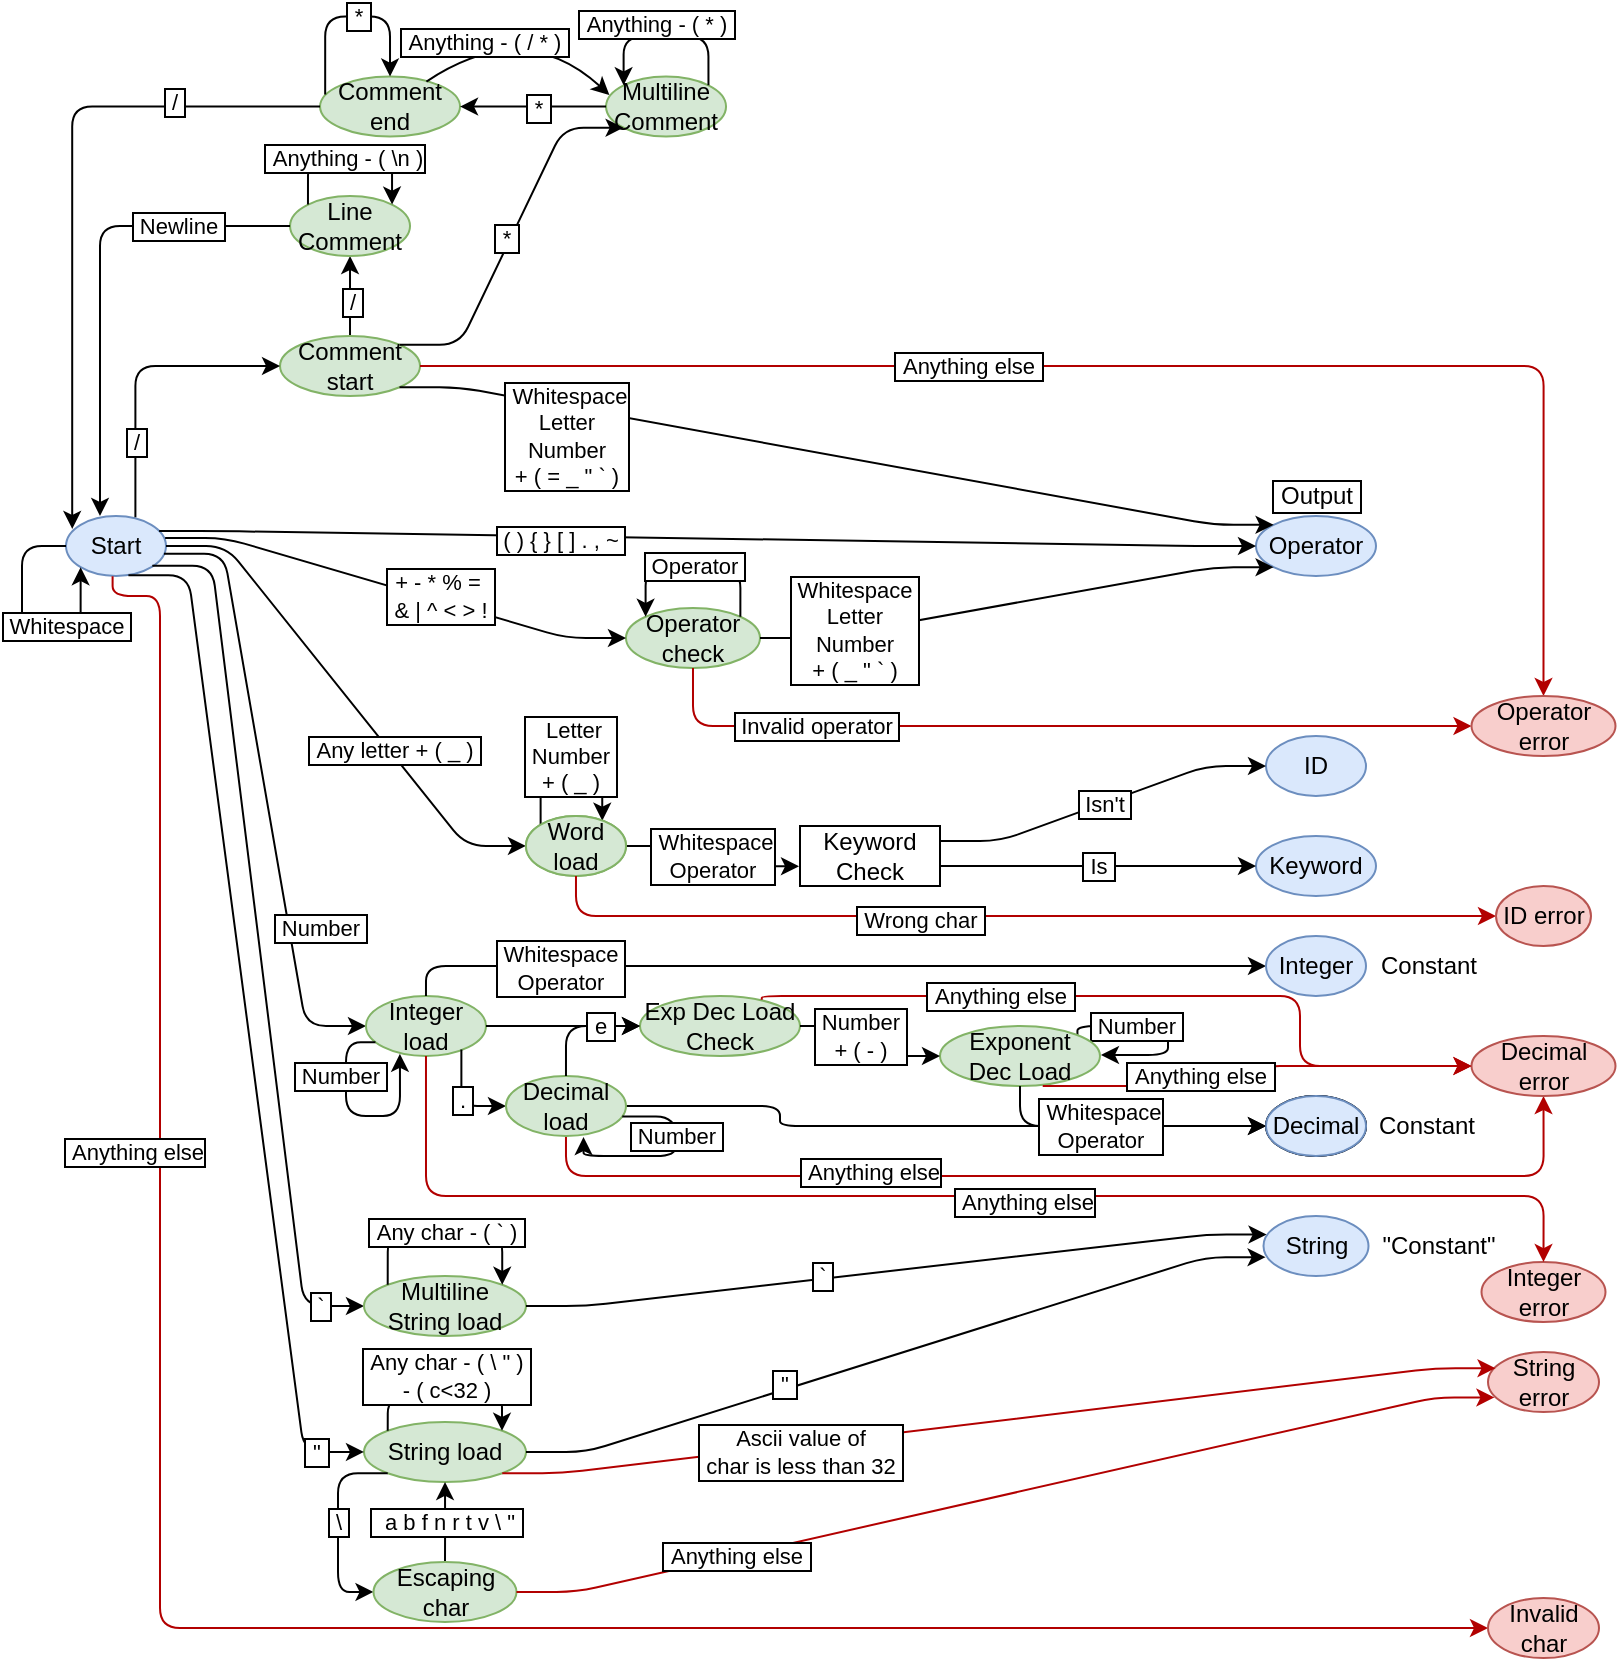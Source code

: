 <mxfile version="13.8.1" type="device"><diagram id="VbT3eITZP3FkpoQg2vMa" name="Page-1"><mxGraphModel dx="1422" dy="804" grid="1" gridSize="10" guides="1" tooltips="1" connect="1" arrows="1" fold="1" page="1" pageScale="1" pageWidth="827" pageHeight="1169" math="0" shadow="0"><root><mxCell id="0"/><mxCell id="1" parent="0"/><mxCell id="rQzeQMn--aMGsa6d89jZ-1" value="Start" style="ellipse;whiteSpace=wrap;html=1;fillColor=#dae8fc;strokeColor=#6c8ebf;" parent="1" vertex="1"><mxGeometry x="43" y="300" width="50" height="30" as="geometry"/></mxCell><mxCell id="rQzeQMn--aMGsa6d89jZ-2" value="Float" style="ellipse;whiteSpace=wrap;html=1;" parent="1" vertex="1"><mxGeometry x="643" y="590" width="50" height="30" as="geometry"/></mxCell><mxCell id="rQzeQMn--aMGsa6d89jZ-3" value="ID" style="ellipse;whiteSpace=wrap;html=1;fillColor=#dae8fc;strokeColor=#6c8ebf;" parent="1" vertex="1"><mxGeometry x="643" y="410" width="50" height="30" as="geometry"/></mxCell><mxCell id="rQzeQMn--aMGsa6d89jZ-4" value="Keyword" style="ellipse;whiteSpace=wrap;html=1;fillColor=#dae8fc;strokeColor=#6c8ebf;" parent="1" vertex="1"><mxGeometry x="638" y="460" width="60" height="30" as="geometry"/></mxCell><mxCell id="kHipwK65tKTKf_cFSngq-4" value="Integer error" style="ellipse;whiteSpace=wrap;html=1;fillColor=#f8cecc;strokeColor=#b85450;" parent="1" vertex="1"><mxGeometry x="750.75" y="673.03" width="62" height="30" as="geometry"/></mxCell><mxCell id="kHipwK65tKTKf_cFSngq-6" value="&quot;Constant&quot;" style="text;html=1;align=center;verticalAlign=middle;resizable=0;points=[];autosize=1;" parent="1" vertex="1"><mxGeometry x="694.25" y="655" width="70" height="20" as="geometry"/></mxCell><mxCell id="kHipwK65tKTKf_cFSngq-7" value="Constant" style="text;html=1;align=center;verticalAlign=middle;resizable=0;points=[];autosize=1;" parent="1" vertex="1"><mxGeometry x="694.25" y="515" width="60" height="20" as="geometry"/></mxCell><mxCell id="kHipwK65tKTKf_cFSngq-8" value="Constant" style="text;html=1;align=center;verticalAlign=middle;resizable=0;points=[];autosize=1;" parent="1" vertex="1"><mxGeometry x="693" y="595" width="60" height="20" as="geometry"/></mxCell><mxCell id="kHipwK65tKTKf_cFSngq-9" value="Operator" style="ellipse;whiteSpace=wrap;html=1;fillColor=#dae8fc;strokeColor=#6c8ebf;" parent="1" vertex="1"><mxGeometry x="638" y="300" width="60" height="30" as="geometry"/></mxCell><mxCell id="kHipwK65tKTKf_cFSngq-11" value="String load" style="ellipse;whiteSpace=wrap;html=1;fillColor=#d5e8d4;strokeColor=#82b366;" parent="1" vertex="1"><mxGeometry x="192" y="752.99" width="81" height="30" as="geometry"/></mxCell><mxCell id="kHipwK65tKTKf_cFSngq-12" value="&amp;nbsp;&quot;&amp;nbsp; " style="endArrow=classic;html=1;entryX=0;entryY=0.5;entryDx=0;entryDy=0;labelBorderColor=#000000;labelBackgroundColor=#ffffff;edgeStyle=entityRelationEdgeStyle;exitX=0.624;exitY=0.986;exitDx=0;exitDy=0;exitPerimeter=0;" parent="1" source="rQzeQMn--aMGsa6d89jZ-1" target="kHipwK65tKTKf_cFSngq-11" edge="1"><mxGeometry x="0.905" width="50" height="50" relative="1" as="geometry"><mxPoint x="113" y="320" as="sourcePoint"/><mxPoint x="483" y="530" as="targetPoint"/><mxPoint as="offset"/></mxGeometry></mxCell><mxCell id="kHipwK65tKTKf_cFSngq-14" value="&lt;div&gt;&amp;nbsp;Any char - ( \ &quot; )&amp;nbsp; &lt;br&gt;&lt;/div&gt;&lt;div&gt;- ( c&amp;lt;32 )&lt;br&gt;&lt;/div&gt;" style="endArrow=classic;html=1;labelBackgroundColor=#ffffff;labelBorderColor=#000000;edgeStyle=orthogonalEdgeStyle;exitX=0;exitY=0;exitDx=0;exitDy=0;entryX=1;entryY=0;entryDx=0;entryDy=0;" parent="1" source="kHipwK65tKTKf_cFSngq-11" target="kHipwK65tKTKf_cFSngq-11" edge="1"><mxGeometry x="0.0" y="10" width="50" height="50" relative="1" as="geometry"><mxPoint x="173" y="792.99" as="sourcePoint"/><mxPoint x="233" y="722.99" as="targetPoint"/><Array as="points"><mxPoint x="203.01" y="739.99"/><mxPoint x="261.01" y="739.99"/><mxPoint x="261.01" y="757.99"/></Array><mxPoint as="offset"/></mxGeometry></mxCell><mxCell id="kHipwK65tKTKf_cFSngq-15" value="&amp;nbsp;\&amp;nbsp;" style="endArrow=classic;html=1;labelBackgroundColor=#ffffff;labelBorderColor=#000000;edgeStyle=orthogonalEdgeStyle;entryX=0;entryY=0.5;entryDx=0;entryDy=0;exitX=0;exitY=1;exitDx=0;exitDy=0;" parent="1" source="kHipwK65tKTKf_cFSngq-11" target="kHipwK65tKTKf_cFSngq-16" edge="1"><mxGeometry x="-0.028" width="50" height="50" relative="1" as="geometry"><mxPoint x="193" y="812.99" as="sourcePoint"/><mxPoint x="109.0" y="842.99" as="targetPoint"/><Array as="points"><mxPoint x="179" y="778.99"/><mxPoint x="179" y="837.99"/></Array><mxPoint as="offset"/></mxGeometry></mxCell><mxCell id="kHipwK65tKTKf_cFSngq-17" value="&amp;nbsp; a b f n r t v \ &quot;&amp;nbsp; " style="edgeStyle=orthogonalEdgeStyle;rounded=0;orthogonalLoop=1;jettySize=auto;html=1;labelBackgroundColor=#ffffff;labelBorderColor=#000000;entryX=0.5;entryY=1;entryDx=0;entryDy=0;" parent="1" source="kHipwK65tKTKf_cFSngq-16" target="kHipwK65tKTKf_cFSngq-11" edge="1"><mxGeometry relative="1" as="geometry"><mxPoint x="323" y="822.99" as="targetPoint"/></mxGeometry></mxCell><mxCell id="kHipwK65tKTKf_cFSngq-16" value="Escaping char" style="ellipse;whiteSpace=wrap;html=1;fillColor=#d5e8d4;strokeColor=#82b366;" parent="1" vertex="1"><mxGeometry x="196.75" y="822.99" width="71.5" height="30" as="geometry"/></mxCell><mxCell id="kHipwK65tKTKf_cFSngq-19" value="&amp;nbsp;Anything else&amp;nbsp;" style="endArrow=classic;html=1;labelBackgroundColor=#ffffff;exitX=1;exitY=0.5;exitDx=0;exitDy=0;entryX=0.058;entryY=0.757;entryDx=0;entryDy=0;edgeStyle=entityRelationEdgeStyle;labelBorderColor=#000000;fillColor=#e51400;strokeColor=#B20000;entryPerimeter=0;" parent="1" source="kHipwK65tKTKf_cFSngq-16" target="nqN7myUd0AmHGq-QXsy2-13" edge="1"><mxGeometry x="-0.552" width="50" height="50" relative="1" as="geometry"><mxPoint x="493" y="761.03" as="sourcePoint"/><mxPoint x="758" y="846.03" as="targetPoint"/><mxPoint as="offset"/></mxGeometry></mxCell><mxCell id="kHipwK65tKTKf_cFSngq-21" value="Word load" style="ellipse;whiteSpace=wrap;html=1;fillColor=#d5e8d4;strokeColor=#82b366;" parent="1" vertex="1"><mxGeometry x="272.99" y="449.97" width="50" height="30" as="geometry"/></mxCell><mxCell id="kHipwK65tKTKf_cFSngq-22" value="&amp;nbsp;Any letter + ( _ )&amp;nbsp;" style="endArrow=classic;html=1;entryX=0;entryY=0.5;entryDx=0;entryDy=0;labelBorderColor=#000000;labelBackgroundColor=#ffffff;edgeStyle=entityRelationEdgeStyle;exitX=1;exitY=0.5;exitDx=0;exitDy=0;" parent="1" source="rQzeQMn--aMGsa6d89jZ-1" target="kHipwK65tKTKf_cFSngq-21" edge="1"><mxGeometry x="0.291" y="2" width="50" height="50" relative="1" as="geometry"><mxPoint x="113" y="309" as="sourcePoint"/><mxPoint x="346.0" y="475" as="targetPoint"/><mxPoint as="offset"/></mxGeometry></mxCell><mxCell id="kHipwK65tKTKf_cFSngq-23" value="&amp;nbsp;Letter&lt;br&gt;&amp;nbsp;Number&amp;nbsp;&lt;br&gt;+ ( _ )" style="endArrow=classic;html=1;labelBackgroundColor=#ffffff;exitX=0;exitY=0;exitDx=0;exitDy=0;edgeStyle=orthogonalEdgeStyle;entryX=0.763;entryY=0.079;entryDx=0;entryDy=0;entryPerimeter=0;labelBorderColor=#000000;" parent="1" source="kHipwK65tKTKf_cFSngq-21" target="kHipwK65tKTKf_cFSngq-21" edge="1"><mxGeometry width="50" height="50" relative="1" as="geometry"><mxPoint x="339.86" y="409.97" as="sourcePoint"/><mxPoint x="319.86" y="439.97" as="targetPoint"/><Array as="points"><mxPoint x="279.99" y="420"/><mxPoint x="310.99" y="420"/></Array></mxGeometry></mxCell><mxCell id="kHipwK65tKTKf_cFSngq-27" value="&amp;nbsp;Is&amp;nbsp;" style="edgeStyle=entityRelationEdgeStyle;rounded=0;orthogonalLoop=1;jettySize=auto;html=1;labelBackgroundColor=#ffffff;labelBorderColor=#000000;" parent="1" target="rQzeQMn--aMGsa6d89jZ-4" edge="1"><mxGeometry relative="1" as="geometry"><mxPoint x="480" y="475" as="sourcePoint"/></mxGeometry></mxCell><mxCell id="kHipwK65tKTKf_cFSngq-26" value="&amp;nbsp;Whitespace &lt;br&gt;Operator" style="endArrow=classic;html=1;labelBackgroundColor=#ffffff;exitX=1;exitY=0.5;exitDx=0;exitDy=0;entryX=-0.007;entryY=0.671;entryDx=0;entryDy=0;edgeStyle=entityRelationEdgeStyle;labelBorderColor=#000000;entryPerimeter=0;" parent="1" source="kHipwK65tKTKf_cFSngq-21" target="Do6Z7JiD9yeLR2Pcb9XK-8" edge="1"><mxGeometry width="50" height="50" relative="1" as="geometry"><mxPoint x="543" y="420" as="sourcePoint"/><mxPoint x="412" y="475" as="targetPoint"/></mxGeometry></mxCell><mxCell id="kHipwK65tKTKf_cFSngq-29" value="&amp;nbsp;Isn't&amp;nbsp;" style="endArrow=classic;html=1;labelBackgroundColor=#ffffff;exitX=1;exitY=0.25;exitDx=0;exitDy=0;entryX=0;entryY=0.5;entryDx=0;entryDy=0;edgeStyle=entityRelationEdgeStyle;labelBorderColor=#000000;" parent="1" source="Do6Z7JiD9yeLR2Pcb9XK-8" target="rQzeQMn--aMGsa6d89jZ-3" edge="1"><mxGeometry width="50" height="50" relative="1" as="geometry"><mxPoint x="471.749" y="464.393" as="sourcePoint"/><mxPoint x="523" y="485" as="targetPoint"/></mxGeometry></mxCell><mxCell id="kHipwK65tKTKf_cFSngq-30" value="&lt;div&gt;Operator check&lt;/div&gt;" style="ellipse;whiteSpace=wrap;html=1;fillColor=#d5e8d4;strokeColor=#82b366;" parent="1" vertex="1"><mxGeometry x="322.99" y="346" width="67.01" height="30" as="geometry"/></mxCell><mxCell id="kHipwK65tKTKf_cFSngq-32" value="&amp;nbsp;+ - * % =&amp;nbsp;&amp;nbsp; &lt;br&gt;&lt;div&gt;&amp;nbsp;&amp;amp; | ^ &amp;lt; &amp;gt; !&amp;nbsp; &lt;br&gt;&lt;/div&gt;" style="endArrow=classic;html=1;labelBackgroundColor=#ffffff;exitX=0.991;exitY=0.366;exitDx=0;exitDy=0;entryX=0;entryY=0.5;entryDx=0;entryDy=0;labelBorderColor=#000000;edgeStyle=entityRelationEdgeStyle;exitPerimeter=0;" parent="1" source="rQzeQMn--aMGsa6d89jZ-1" target="kHipwK65tKTKf_cFSngq-30" edge="1"><mxGeometry x="0.189" y="2" width="50" height="50" relative="1" as="geometry"><mxPoint x="233" y="330" as="sourcePoint"/><mxPoint x="283" y="280" as="targetPoint"/><mxPoint as="offset"/></mxGeometry></mxCell><mxCell id="kHipwK65tKTKf_cFSngq-33" value="&lt;div&gt;&amp;nbsp;Whitespace&amp;nbsp; &lt;br&gt;&lt;/div&gt;&lt;div&gt;Letter&lt;/div&gt;&lt;div&gt;Number&lt;/div&gt;&lt;div&gt;+ ( _ &quot; ` )&lt;br&gt;&lt;/div&gt;" style="endArrow=classic;html=1;labelBackgroundColor=#ffffff;exitX=1;exitY=0.5;exitDx=0;exitDy=0;edgeStyle=entityRelationEdgeStyle;labelBorderColor=#000000;entryX=0;entryY=1;entryDx=0;entryDy=0;" parent="1" source="kHipwK65tKTKf_cFSngq-30" target="kHipwK65tKTKf_cFSngq-9" edge="1"><mxGeometry x="-0.64" y="1" width="50" height="50" relative="1" as="geometry"><mxPoint x="493" y="340" as="sourcePoint"/><mxPoint x="644" y="340" as="targetPoint"/><mxPoint as="offset"/></mxGeometry></mxCell><mxCell id="kHipwK65tKTKf_cFSngq-35" value="&amp;nbsp;Invalid operator&amp;nbsp; " style="endArrow=classic;html=1;labelBackgroundColor=#ffffff;exitX=0.5;exitY=1;exitDx=0;exitDy=0;fillColor=#e51400;strokeColor=#B20000;labelBorderColor=#000000;edgeStyle=orthogonalEdgeStyle;entryX=0;entryY=0.5;entryDx=0;entryDy=0;" parent="1" source="kHipwK65tKTKf_cFSngq-30" target="nqN7myUd0AmHGq-QXsy2-11" edge="1"><mxGeometry x="-0.565" width="50" height="50" relative="1" as="geometry"><mxPoint x="503" y="400" as="sourcePoint"/><mxPoint x="773" y="520" as="targetPoint"/><Array as="points"><mxPoint x="357" y="405"/></Array><mxPoint as="offset"/></mxGeometry></mxCell><mxCell id="kHipwK65tKTKf_cFSngq-36" value="" style="endArrow=classic;html=1;labelBackgroundColor=#ffffff;exitX=0.98;exitY=0.629;exitDx=0;exitDy=0;entryX=0;entryY=0.5;entryDx=0;entryDy=0;edgeStyle=entityRelationEdgeStyle;exitPerimeter=0;" parent="1" source="rQzeQMn--aMGsa6d89jZ-1" target="kHipwK65tKTKf_cFSngq-37" edge="1"><mxGeometry width="50" height="50" relative="1" as="geometry"><mxPoint x="33" y="470" as="sourcePoint"/><mxPoint x="103" y="530" as="targetPoint"/></mxGeometry></mxCell><mxCell id="kHipwK65tKTKf_cFSngq-49" value="&amp;nbsp;Number&amp;nbsp;" style="edgeLabel;html=1;align=center;verticalAlign=middle;resizable=0;points=[];labelBorderColor=#000000;" parent="kHipwK65tKTKf_cFSngq-36" vertex="1" connectable="0"><mxGeometry x="0.315" relative="1" as="geometry"><mxPoint x="19.33" y="22.82" as="offset"/></mxGeometry></mxCell><mxCell id="kHipwK65tKTKf_cFSngq-37" value="Integer load" style="ellipse;whiteSpace=wrap;html=1;fillColor=#d5e8d4;strokeColor=#82b366;" parent="1" vertex="1"><mxGeometry x="192.99" y="540" width="60" height="30" as="geometry"/></mxCell><mxCell id="kHipwK65tKTKf_cFSngq-39" value="&amp;nbsp;Number&amp;nbsp;" style="endArrow=classic;html=1;labelBackgroundColor=#ffffff;exitX=0.079;exitY=0.771;exitDx=0;exitDy=0;edgeStyle=orthogonalEdgeStyle;exitPerimeter=0;entryX=0.283;entryY=0.964;entryDx=0;entryDy=0;entryPerimeter=0;labelBorderColor=#000000;" parent="1" source="kHipwK65tKTKf_cFSngq-37" target="kHipwK65tKTKf_cFSngq-37" edge="1"><mxGeometry x="-0.423" y="-3" width="50" height="50" relative="1" as="geometry"><mxPoint x="192.99" y="640" as="sourcePoint"/><mxPoint x="222.99" y="580" as="targetPoint"/><Array as="points"><mxPoint x="182.99" y="563"/><mxPoint x="182.99" y="600"/><mxPoint x="209.99" y="600"/></Array><mxPoint as="offset"/></mxGeometry></mxCell><mxCell id="kHipwK65tKTKf_cFSngq-40" value="&amp;nbsp;.&amp;nbsp;" style="endArrow=classic;html=1;labelBackgroundColor=#ffffff;exitX=0.795;exitY=0.892;exitDx=0;exitDy=0;entryX=0;entryY=0.5;entryDx=0;entryDy=0;edgeStyle=orthogonalEdgeStyle;labelBorderColor=#000000;exitPerimeter=0;" parent="1" source="kHipwK65tKTKf_cFSngq-37" target="kHipwK65tKTKf_cFSngq-60" edge="1"><mxGeometry width="50" height="50" relative="1" as="geometry"><mxPoint x="262.99" y="660" as="sourcePoint"/><mxPoint x="262.99" y="585" as="targetPoint"/><Array as="points"><mxPoint x="241" y="595"/></Array></mxGeometry></mxCell><mxCell id="kHipwK65tKTKf_cFSngq-44" value="" style="endArrow=classic;html=1;labelBackgroundColor=#ffffff;endFill=1;edgeStyle=orthogonalEdgeStyle;fillColor=#e51400;strokeColor=#B20000;entryX=0.5;entryY=1;entryDx=0;entryDy=0;startArrow=none;startFill=0;exitX=0.5;exitY=1;exitDx=0;exitDy=0;" parent="1" source="kHipwK65tKTKf_cFSngq-60" target="nqN7myUd0AmHGq-QXsy2-14" edge="1"><mxGeometry width="50" height="50" relative="1" as="geometry"><mxPoint x="280" y="580" as="sourcePoint"/><mxPoint x="781.75" y="557" as="targetPoint"/><Array as="points"><mxPoint x="293" y="630"/><mxPoint x="782" y="630"/></Array></mxGeometry></mxCell><mxCell id="nqN7myUd0AmHGq-QXsy2-15" value="&amp;nbsp;Anything else" style="edgeLabel;html=1;align=center;verticalAlign=middle;resizable=0;points=[];labelBorderColor=#000000;rotation=0;" parent="kHipwK65tKTKf_cFSngq-44" vertex="1" connectable="0"><mxGeometry x="-0.267" y="2" relative="1" as="geometry"><mxPoint x="-28.8" as="offset"/></mxGeometry></mxCell><mxCell id="kHipwK65tKTKf_cFSngq-45" value="" style="endArrow=classic;html=1;labelBackgroundColor=#ffffff;entryX=0;entryY=0.5;entryDx=0;entryDy=0;edgeStyle=orthogonalEdgeStyle;" parent="1" source="kHipwK65tKTKf_cFSngq-37" target="kHipwK65tKTKf_cFSngq-66" edge="1"><mxGeometry width="50" height="50" relative="1" as="geometry"><mxPoint x="252.99" y="560" as="sourcePoint"/><mxPoint x="643" y="560" as="targetPoint"/><Array as="points"><mxPoint x="223" y="525"/></Array></mxGeometry></mxCell><mxCell id="kHipwK65tKTKf_cFSngq-47" value="&amp;nbsp;Whitespace&amp;nbsp;&lt;br&gt;Operator" style="edgeLabel;html=1;align=center;verticalAlign=middle;resizable=0;points=[];labelBorderColor=#000000;" parent="kHipwK65tKTKf_cFSngq-45" vertex="1" connectable="0"><mxGeometry x="-0.742" y="1" relative="1" as="geometry"><mxPoint x="25.26" y="2" as="offset"/></mxGeometry></mxCell><mxCell id="kHipwK65tKTKf_cFSngq-46" value="" style="endArrow=classic;html=1;labelBackgroundColor=#ffffff;exitX=1;exitY=0.5;exitDx=0;exitDy=0;entryX=0;entryY=0.5;entryDx=0;entryDy=0;edgeStyle=orthogonalEdgeStyle;" parent="1" source="kHipwK65tKTKf_cFSngq-60" target="rQzeQMn--aMGsa6d89jZ-2" edge="1"><mxGeometry width="50" height="50" relative="1" as="geometry"><mxPoint x="322.99" y="585" as="sourcePoint"/><mxPoint x="393" y="690" as="targetPoint"/><Array as="points"><mxPoint x="400" y="595"/><mxPoint x="400" y="605"/></Array></mxGeometry></mxCell><mxCell id="kHipwK65tKTKf_cFSngq-50" value="&amp;nbsp;Output&amp;nbsp;" style="text;html=1;align=center;verticalAlign=middle;resizable=0;points=[];autosize=1;labelBorderColor=#000000;" parent="1" vertex="1"><mxGeometry x="638" y="280" width="60" height="20" as="geometry"/></mxCell><mxCell id="kHipwK65tKTKf_cFSngq-52" value="" style="endArrow=classic;html=1;labelBackgroundColor=#ffffff;entryX=0.5;entryY=0;entryDx=0;entryDy=0;edgeStyle=orthogonalEdgeStyle;fillColor=#e51400;strokeColor=#B20000;exitX=0.5;exitY=1;exitDx=0;exitDy=0;" parent="1" source="kHipwK65tKTKf_cFSngq-37" target="kHipwK65tKTKf_cFSngq-4" edge="1"><mxGeometry width="50" height="50" relative="1" as="geometry"><mxPoint x="223" y="550" as="sourcePoint"/><mxPoint x="781.75" y="632" as="targetPoint"/><Array as="points"><mxPoint x="223" y="640"/><mxPoint x="782" y="640"/></Array></mxGeometry></mxCell><mxCell id="kHipwK65tKTKf_cFSngq-53" value="&amp;nbsp;Anything else" style="edgeLabel;html=1;align=center;verticalAlign=middle;resizable=0;points=[];labelBorderColor=#000000;" parent="kHipwK65tKTKf_cFSngq-52" vertex="1" connectable="0"><mxGeometry x="0.145" relative="1" as="geometry"><mxPoint x="-10.26" y="2.97" as="offset"/></mxGeometry></mxCell><mxCell id="kHipwK65tKTKf_cFSngq-55" value="" style="endArrow=classic;html=1;labelBackgroundColor=#ffffff;exitX=1;exitY=0.5;exitDx=0;exitDy=0;entryX=0.02;entryY=0.686;entryDx=0;entryDy=0;edgeStyle=entityRelationEdgeStyle;entryPerimeter=0;" parent="1" source="kHipwK65tKTKf_cFSngq-11" target="kHipwK65tKTKf_cFSngq-64" edge="1"><mxGeometry width="50" height="50" relative="1" as="geometry"><mxPoint x="353" y="841.03" as="sourcePoint"/><mxPoint x="403" y="791.03" as="targetPoint"/></mxGeometry></mxCell><mxCell id="kHipwK65tKTKf_cFSngq-56" value="&amp;nbsp;&quot;&amp;nbsp; " style="edgeLabel;html=1;align=center;verticalAlign=middle;resizable=0;points=[];labelBorderColor=#000000;" parent="kHipwK65tKTKf_cFSngq-55" vertex="1" connectable="0"><mxGeometry x="-0.013" y="-2" relative="1" as="geometry"><mxPoint x="-54.04" y="12.02" as="offset"/></mxGeometry></mxCell><mxCell id="kHipwK65tKTKf_cFSngq-59" value="Word load" style="ellipse;whiteSpace=wrap;html=1;fillColor=#d5e8d4;strokeColor=#82b366;" parent="1" vertex="1"><mxGeometry x="272.99" y="449.97" width="50" height="30" as="geometry"/></mxCell><mxCell id="kHipwK65tKTKf_cFSngq-60" value="Decimal load" style="ellipse;whiteSpace=wrap;html=1;fillColor=#d5e8d4;strokeColor=#82b366;" parent="1" vertex="1"><mxGeometry x="262.99" y="580" width="60" height="30" as="geometry"/></mxCell><mxCell id="kHipwK65tKTKf_cFSngq-62" value="Float" style="ellipse;whiteSpace=wrap;html=1;" parent="1" vertex="1"><mxGeometry x="643" y="590" width="50" height="30" as="geometry"/></mxCell><mxCell id="kHipwK65tKTKf_cFSngq-64" value="String" style="ellipse;whiteSpace=wrap;html=1;fillColor=#dae8fc;strokeColor=#6c8ebf;" parent="1" vertex="1"><mxGeometry x="641.75" y="650" width="52.5" height="30" as="geometry"/></mxCell><mxCell id="kHipwK65tKTKf_cFSngq-65" value="Decimal" style="ellipse;whiteSpace=wrap;html=1;fillColor=#dae8fc;strokeColor=#6c8ebf;" parent="1" vertex="1"><mxGeometry x="643" y="590" width="50" height="30" as="geometry"/></mxCell><mxCell id="kHipwK65tKTKf_cFSngq-66" value="Integer" style="ellipse;whiteSpace=wrap;html=1;fillColor=#dae8fc;strokeColor=#6c8ebf;" parent="1" vertex="1"><mxGeometry x="643" y="510" width="50" height="30" as="geometry"/></mxCell><mxCell id="wgB1_2SLFS4JOkOI4g6U-1" value="" style="endArrow=classic;html=1;exitX=0.5;exitY=1;exitDx=0;exitDy=0;entryX=0;entryY=0.5;entryDx=0;entryDy=0;edgeStyle=orthogonalEdgeStyle;fillColor=#e51400;strokeColor=#B20000;" parent="1" source="kHipwK65tKTKf_cFSngq-59" target="nqN7myUd0AmHGq-QXsy2-12" edge="1"><mxGeometry width="50" height="50" relative="1" as="geometry"><mxPoint x="558" y="710" as="sourcePoint"/><mxPoint x="608" y="660" as="targetPoint"/><Array as="points"><mxPoint x="298" y="500"/></Array></mxGeometry></mxCell><mxCell id="wgB1_2SLFS4JOkOI4g6U-2" value="&amp;nbsp;Wrong char&amp;nbsp;" style="edgeLabel;html=1;align=center;verticalAlign=middle;resizable=0;points=[];labelBorderColor=#000000;" parent="wgB1_2SLFS4JOkOI4g6U-1" vertex="1" connectable="0"><mxGeometry x="-0.202" y="-2" relative="1" as="geometry"><mxPoint as="offset"/></mxGeometry></mxCell><mxCell id="wgB1_2SLFS4JOkOI4g6U-3" value="&amp;nbsp;Number&amp;nbsp;" style="endArrow=classic;html=1;labelBackgroundColor=#ffffff;exitX=0.969;exitY=0.676;exitDx=0;exitDy=0;edgeStyle=orthogonalEdgeStyle;exitPerimeter=0;entryX=0.646;entryY=1.017;entryDx=0;entryDy=0;entryPerimeter=0;labelBorderColor=#000000;" parent="1" source="kHipwK65tKTKf_cFSngq-60" target="kHipwK65tKTKf_cFSngq-60" edge="1"><mxGeometry x="-0.275" width="50" height="50" relative="1" as="geometry"><mxPoint x="337.72" y="590.03" as="sourcePoint"/><mxPoint x="349.96" y="595.82" as="targetPoint"/><Array as="points"><mxPoint x="348" y="600"/><mxPoint x="348" y="620"/><mxPoint x="302" y="620"/></Array><mxPoint as="offset"/></mxGeometry></mxCell><mxCell id="nqN7myUd0AmHGq-QXsy2-5" value="" style="edgeStyle=orthogonalEdgeStyle;rounded=0;orthogonalLoop=1;jettySize=auto;html=1;" parent="1" source="wgB1_2SLFS4JOkOI4g6U-4" target="nqN7myUd0AmHGq-QXsy2-4" edge="1"><mxGeometry relative="1" as="geometry"><Array as="points"><mxPoint x="185" y="200"/><mxPoint x="185" y="200"/></Array></mxGeometry></mxCell><mxCell id="nqN7myUd0AmHGq-QXsy2-6" value="&amp;nbsp;/&amp;nbsp; " style="edgeLabel;html=1;align=center;verticalAlign=middle;resizable=0;points=[];labelBorderColor=#000000;" parent="nqN7myUd0AmHGq-QXsy2-5" vertex="1" connectable="0"><mxGeometry x="-0.147" y="-1" relative="1" as="geometry"><mxPoint as="offset"/></mxGeometry></mxCell><mxCell id="wgB1_2SLFS4JOkOI4g6U-4" value="Comment start" style="ellipse;whiteSpace=wrap;html=1;fillColor=#d5e8d4;strokeColor=#82b366;" parent="1" vertex="1"><mxGeometry x="150.01" y="210" width="70" height="30" as="geometry"/></mxCell><mxCell id="wgB1_2SLFS4JOkOI4g6U-5" value="" style="endArrow=classic;html=1;exitX=0.694;exitY=0.021;exitDx=0;exitDy=0;entryX=0;entryY=0.5;entryDx=0;entryDy=0;edgeStyle=orthogonalEdgeStyle;exitPerimeter=0;" parent="1" source="rQzeQMn--aMGsa6d89jZ-1" target="wgB1_2SLFS4JOkOI4g6U-4" edge="1"><mxGeometry width="50" height="50" relative="1" as="geometry"><mxPoint x="48" y="280" as="sourcePoint"/><mxPoint x="98" y="230" as="targetPoint"/></mxGeometry></mxCell><mxCell id="wgB1_2SLFS4JOkOI4g6U-6" value="&amp;nbsp;/&amp;nbsp;" style="edgeLabel;html=1;align=center;verticalAlign=middle;resizable=0;points=[];labelBorderColor=#000000;" parent="wgB1_2SLFS4JOkOI4g6U-5" vertex="1" connectable="0"><mxGeometry x="-0.492" y="-2" relative="1" as="geometry"><mxPoint x="-2.01" as="offset"/></mxGeometry></mxCell><mxCell id="wgB1_2SLFS4JOkOI4g6U-7" value="Multiline Comment" style="ellipse;whiteSpace=wrap;html=1;fillColor=#d5e8d4;strokeColor=#82b366;" parent="1" vertex="1"><mxGeometry x="313.02" y="80.26" width="60" height="30" as="geometry"/></mxCell><mxCell id="wgB1_2SLFS4JOkOI4g6U-8" value="Comment end&lt;br&gt;" style="ellipse;whiteSpace=wrap;html=1;fillColor=#d5e8d4;strokeColor=#82b366;" parent="1" vertex="1"><mxGeometry x="170.02" y="80.26" width="70" height="30" as="geometry"/></mxCell><mxCell id="wgB1_2SLFS4JOkOI4g6U-12" value="" style="endArrow=classic;html=1;edgeStyle=orthogonalEdgeStyle;entryX=0;entryY=0;entryDx=0;entryDy=0;exitX=1;exitY=0;exitDx=0;exitDy=0;" parent="1" source="wgB1_2SLFS4JOkOI4g6U-7" target="wgB1_2SLFS4JOkOI4g6U-7" edge="1"><mxGeometry width="50" height="50" relative="1" as="geometry"><mxPoint x="372.03" y="124.26" as="sourcePoint"/><mxPoint x="311.03" y="110.26" as="targetPoint"/><Array as="points"><mxPoint x="364.02" y="60.26"/><mxPoint x="322.02" y="60.26"/></Array></mxGeometry></mxCell><mxCell id="wgB1_2SLFS4JOkOI4g6U-13" value="&amp;nbsp;Anything - ( * )&amp;nbsp;" style="edgeLabel;html=1;align=center;verticalAlign=middle;resizable=0;points=[];labelBorderColor=#000000;" parent="wgB1_2SLFS4JOkOI4g6U-12" vertex="1" connectable="0"><mxGeometry x="-0.472" y="7" relative="1" as="geometry"><mxPoint x="-19.4" y="-7" as="offset"/></mxGeometry></mxCell><mxCell id="wgB1_2SLFS4JOkOI4g6U-16" value="" style="endArrow=classic;html=1;exitX=1;exitY=1;exitDx=0;exitDy=0;entryX=0;entryY=0;entryDx=0;entryDy=0;edgeStyle=entityRelationEdgeStyle;" parent="1" source="wgB1_2SLFS4JOkOI4g6U-4" target="kHipwK65tKTKf_cFSngq-9" edge="1"><mxGeometry width="50" height="50" relative="1" as="geometry"><mxPoint x="278" y="290" as="sourcePoint"/><mxPoint x="328" y="240" as="targetPoint"/></mxGeometry></mxCell><mxCell id="wgB1_2SLFS4JOkOI4g6U-17" value="&lt;div&gt;&amp;nbsp;Whitespace &lt;br&gt;&lt;/div&gt;&lt;div&gt;Letter&lt;/div&gt;&lt;div&gt;Number&lt;br&gt;&lt;/div&gt;&lt;div&gt;+ ( = _ &quot; ` ) &lt;br&gt;&lt;/div&gt;" style="edgeLabel;html=1;align=center;verticalAlign=middle;resizable=0;points=[];labelBorderColor=#000000;" parent="wgB1_2SLFS4JOkOI4g6U-16" vertex="1" connectable="0"><mxGeometry x="-0.169" y="-1" relative="1" as="geometry"><mxPoint x="-98.25" y="-4.26" as="offset"/></mxGeometry></mxCell><mxCell id="wgB1_2SLFS4JOkOI4g6U-18" value="" style="endArrow=classic;html=1;exitX=0;exitY=0.5;exitDx=0;exitDy=0;entryX=0.062;entryY=0.215;entryDx=0;entryDy=0;entryPerimeter=0;edgeStyle=orthogonalEdgeStyle;" parent="1" source="wgB1_2SLFS4JOkOI4g6U-8" target="rQzeQMn--aMGsa6d89jZ-1" edge="1"><mxGeometry width="50" height="50" relative="1" as="geometry"><mxPoint x="238" y="280" as="sourcePoint"/><mxPoint x="288" y="230" as="targetPoint"/></mxGeometry></mxCell><mxCell id="wgB1_2SLFS4JOkOI4g6U-20" value="&amp;nbsp;/&amp;nbsp;" style="edgeLabel;html=1;align=center;verticalAlign=middle;resizable=0;points=[];labelBorderColor=#000000;" parent="wgB1_2SLFS4JOkOI4g6U-18" vertex="1" connectable="0"><mxGeometry x="0.045" relative="1" as="geometry"><mxPoint x="50.48" y="-53.52" as="offset"/></mxGeometry></mxCell><mxCell id="wgB1_2SLFS4JOkOI4g6U-19" value="" style="endArrow=classic;html=1;exitX=0;exitY=0.5;exitDx=0;exitDy=0;entryX=1;entryY=0.5;entryDx=0;entryDy=0;edgeStyle=entityRelationEdgeStyle;" parent="1" source="wgB1_2SLFS4JOkOI4g6U-7" target="wgB1_2SLFS4JOkOI4g6U-8" edge="1"><mxGeometry width="50" height="50" relative="1" as="geometry"><mxPoint x="302.03" y="190.26" as="sourcePoint"/><mxPoint x="352.03" y="140.26" as="targetPoint"/></mxGeometry></mxCell><mxCell id="wgB1_2SLFS4JOkOI4g6U-21" value="&amp;nbsp;*&amp;nbsp;" style="edgeLabel;html=1;align=center;verticalAlign=middle;resizable=0;points=[];labelBorderColor=#000000;" parent="wgB1_2SLFS4JOkOI4g6U-19" vertex="1" connectable="0"><mxGeometry x="0.137" y="2" relative="1" as="geometry"><mxPoint x="7.32" y="-2" as="offset"/></mxGeometry></mxCell><mxCell id="wgB1_2SLFS4JOkOI4g6U-22" value="" style="endArrow=classic;html=1;exitX=1;exitY=0;exitDx=0;exitDy=0;edgeStyle=entityRelationEdgeStyle;entryX=0;entryY=1;entryDx=0;entryDy=0;" parent="1" source="wgB1_2SLFS4JOkOI4g6U-4" target="wgB1_2SLFS4JOkOI4g6U-7" edge="1"><mxGeometry width="50" height="50" relative="1" as="geometry"><mxPoint x="295.99" y="220" as="sourcePoint"/><mxPoint x="271" y="200" as="targetPoint"/></mxGeometry></mxCell><mxCell id="wgB1_2SLFS4JOkOI4g6U-23" value="&amp;nbsp;*&amp;nbsp;" style="edgeLabel;html=1;align=center;verticalAlign=middle;resizable=0;points=[];labelBorderColor=#000000;" parent="wgB1_2SLFS4JOkOI4g6U-22" vertex="1" connectable="0"><mxGeometry x="0.137" y="2" relative="1" as="geometry"><mxPoint x="-6.53" y="12.29" as="offset"/></mxGeometry></mxCell><mxCell id="wgB1_2SLFS4JOkOI4g6U-24" value="" style="endArrow=classic;html=1;exitX=1;exitY=0.5;exitDx=0;exitDy=0;entryX=0.5;entryY=0;entryDx=0;entryDy=0;edgeStyle=orthogonalEdgeStyle;fillColor=#e51400;strokeColor=#B20000;" parent="1" source="wgB1_2SLFS4JOkOI4g6U-4" target="nqN7myUd0AmHGq-QXsy2-11" edge="1"><mxGeometry width="50" height="50" relative="1" as="geometry"><mxPoint x="481" y="230" as="sourcePoint"/><mxPoint x="531" y="180" as="targetPoint"/></mxGeometry></mxCell><mxCell id="wgB1_2SLFS4JOkOI4g6U-25" value="&amp;nbsp;Anything else&amp;nbsp;" style="edgeLabel;html=1;align=center;verticalAlign=middle;resizable=0;points=[];labelBorderColor=#000000;" parent="wgB1_2SLFS4JOkOI4g6U-24" vertex="1" connectable="0"><mxGeometry x="-0.535" y="1" relative="1" as="geometry"><mxPoint x="104.99" y="1" as="offset"/></mxGeometry></mxCell><mxCell id="wgB1_2SLFS4JOkOI4g6U-26" value="" style="endArrow=classic;html=1;exitX=0;exitY=0.5;exitDx=0;exitDy=0;edgeStyle=orthogonalEdgeStyle;entryX=0;entryY=1;entryDx=0;entryDy=0;" parent="1" source="rQzeQMn--aMGsa6d89jZ-1" target="rQzeQMn--aMGsa6d89jZ-1" edge="1"><mxGeometry width="50" height="50" relative="1" as="geometry"><mxPoint x="171" y="380" as="sourcePoint"/><mxPoint x="68" y="360" as="targetPoint"/><Array as="points"><mxPoint x="21" y="315"/><mxPoint x="21" y="360"/><mxPoint x="50" y="360"/></Array></mxGeometry></mxCell><mxCell id="wgB1_2SLFS4JOkOI4g6U-27" value="&amp;nbsp;Whitespace&amp;nbsp;" style="edgeLabel;html=1;align=center;verticalAlign=middle;resizable=0;points=[];labelBorderColor=#000000;" parent="wgB1_2SLFS4JOkOI4g6U-26" vertex="1" connectable="0"><mxGeometry x="0.08" y="1" relative="1" as="geometry"><mxPoint x="18.17" y="-4" as="offset"/></mxGeometry></mxCell><mxCell id="bF63n_Hcct4nVP9Dl0zo-1" value="" style="curved=1;endArrow=classic;html=1;exitX=0.76;exitY=0.084;exitDx=0;exitDy=0;entryX=0.028;entryY=0.307;entryDx=0;entryDy=0;entryPerimeter=0;exitPerimeter=0;" parent="1" source="wgB1_2SLFS4JOkOI4g6U-8" target="wgB1_2SLFS4JOkOI4g6U-7" edge="1"><mxGeometry width="50" height="50" relative="1" as="geometry"><mxPoint x="232.02" y="30.26" as="sourcePoint"/><mxPoint x="282.02" y="-19.74" as="targetPoint"/><Array as="points"><mxPoint x="272.02" y="50.26"/></Array></mxGeometry></mxCell><mxCell id="bF63n_Hcct4nVP9Dl0zo-2" value="&amp;nbsp;Anything - ( / * )&amp;nbsp;" style="edgeLabel;html=1;align=center;verticalAlign=middle;resizable=0;points=[];labelBorderColor=#000000;" parent="bF63n_Hcct4nVP9Dl0zo-1" vertex="1" connectable="0"><mxGeometry x="-0.136" y="-10" relative="1" as="geometry"><mxPoint x="-18.74" as="offset"/></mxGeometry></mxCell><mxCell id="nqN7myUd0AmHGq-QXsy2-2" value="" style="endArrow=classic;html=1;edgeStyle=orthogonalEdgeStyle;exitX=0.094;exitY=0.167;exitDx=0;exitDy=0;exitPerimeter=0;entryX=0.5;entryY=0;entryDx=0;entryDy=0;" parent="1" target="wgB1_2SLFS4JOkOI4g6U-8" edge="1"><mxGeometry width="50" height="50" relative="1" as="geometry"><mxPoint x="172.59" y="89.27" as="sourcePoint"/><mxPoint x="198.02" y="80.26" as="targetPoint"/><Array as="points"><mxPoint x="173.02" y="50.26"/><mxPoint x="205.02" y="50.26"/></Array></mxGeometry></mxCell><mxCell id="nqN7myUd0AmHGq-QXsy2-3" value="&lt;div&gt;&amp;nbsp;*&amp;nbsp; &lt;br&gt;&lt;/div&gt;" style="edgeLabel;html=1;align=center;verticalAlign=middle;resizable=0;points=[];labelBorderColor=#000000;" parent="nqN7myUd0AmHGq-QXsy2-2" vertex="1" connectable="0"><mxGeometry x="-0.472" y="7" relative="1" as="geometry"><mxPoint x="23.41" y="-12.26" as="offset"/></mxGeometry></mxCell><mxCell id="nqN7myUd0AmHGq-QXsy2-4" value="Line Comment" style="ellipse;whiteSpace=wrap;html=1;fillColor=#d5e8d4;strokeColor=#82b366;" parent="1" vertex="1"><mxGeometry x="155.02" y="140" width="59.99" height="30" as="geometry"/></mxCell><mxCell id="nqN7myUd0AmHGq-QXsy2-7" value="" style="endArrow=classic;html=1;edgeStyle=orthogonalEdgeStyle;exitX=0;exitY=0;exitDx=0;exitDy=0;entryX=1;entryY=0;entryDx=0;entryDy=0;" parent="1" source="nqN7myUd0AmHGq-QXsy2-4" target="nqN7myUd0AmHGq-QXsy2-4" edge="1"><mxGeometry width="50" height="50" relative="1" as="geometry"><mxPoint x="100" y="210" as="sourcePoint"/><mxPoint x="150" y="160" as="targetPoint"/><Array as="points"><mxPoint x="164" y="120"/><mxPoint x="206" y="120"/></Array></mxGeometry></mxCell><mxCell id="nqN7myUd0AmHGq-QXsy2-10" value="&amp;nbsp;Anything - ( \n )" style="edgeLabel;html=1;align=center;verticalAlign=middle;resizable=0;points=[];labelBorderColor=#000000;" parent="nqN7myUd0AmHGq-QXsy2-7" vertex="1" connectable="0"><mxGeometry x="-0.073" y="-1" relative="1" as="geometry"><mxPoint as="offset"/></mxGeometry></mxCell><mxCell id="nqN7myUd0AmHGq-QXsy2-8" value="" style="endArrow=classic;html=1;exitX=0;exitY=0.5;exitDx=0;exitDy=0;entryX=0.34;entryY=0;entryDx=0;entryDy=0;entryPerimeter=0;edgeStyle=orthogonalEdgeStyle;" parent="1" source="nqN7myUd0AmHGq-QXsy2-4" target="rQzeQMn--aMGsa6d89jZ-1" edge="1"><mxGeometry width="50" height="50" relative="1" as="geometry"><mxPoint x="110" y="210" as="sourcePoint"/><mxPoint x="160" y="160" as="targetPoint"/></mxGeometry></mxCell><mxCell id="nqN7myUd0AmHGq-QXsy2-9" value="&amp;nbsp;Newline&amp;nbsp; " style="edgeLabel;html=1;align=center;verticalAlign=middle;resizable=0;points=[];labelBorderColor=#000000;" parent="nqN7myUd0AmHGq-QXsy2-8" vertex="1" connectable="0"><mxGeometry x="-0.528" relative="1" as="geometry"><mxPoint as="offset"/></mxGeometry></mxCell><mxCell id="nqN7myUd0AmHGq-QXsy2-11" value="Operator error" style="ellipse;whiteSpace=wrap;html=1;fillColor=#f8cecc;strokeColor=#b85450;" parent="1" vertex="1"><mxGeometry x="745.75" y="390" width="72" height="30" as="geometry"/></mxCell><mxCell id="nqN7myUd0AmHGq-QXsy2-12" value="ID error" style="ellipse;whiteSpace=wrap;html=1;fillColor=#f8cecc;strokeColor=#b85450;" parent="1" vertex="1"><mxGeometry x="758" y="485" width="47.5" height="30" as="geometry"/></mxCell><mxCell id="nqN7myUd0AmHGq-QXsy2-13" value="&lt;div&gt;String error&lt;br&gt;&lt;/div&gt;" style="ellipse;whiteSpace=wrap;html=1;fillColor=#f8cecc;strokeColor=#b85450;" parent="1" vertex="1"><mxGeometry x="754" y="718.03" width="55.5" height="30" as="geometry"/></mxCell><mxCell id="nqN7myUd0AmHGq-QXsy2-14" value="&lt;div&gt;Decimal&lt;/div&gt;&lt;div&gt;error&lt;br&gt;&lt;/div&gt;" style="ellipse;whiteSpace=wrap;html=1;fillColor=#f8cecc;strokeColor=#b85450;" parent="1" vertex="1"><mxGeometry x="745.75" y="560" width="72" height="30" as="geometry"/></mxCell><mxCell id="nqN7myUd0AmHGq-QXsy2-16" value="" style="endArrow=classic;html=1;edgeStyle=entityRelationEdgeStyle;exitX=0.863;exitY=0.83;exitDx=0;exitDy=0;exitPerimeter=0;entryX=0;entryY=0.5;entryDx=0;entryDy=0;" parent="1" source="rQzeQMn--aMGsa6d89jZ-1" target="nqN7myUd0AmHGq-QXsy2-18" edge="1"><mxGeometry width="50" height="50" relative="1" as="geometry"><mxPoint x="220" y="620" as="sourcePoint"/><mxPoint x="190" y="610" as="targetPoint"/></mxGeometry></mxCell><mxCell id="nqN7myUd0AmHGq-QXsy2-20" value="&amp;nbsp;`&amp;nbsp; " style="edgeLabel;html=1;align=center;verticalAlign=middle;resizable=0;points=[];labelBorderColor=#000000;" parent="nqN7myUd0AmHGq-QXsy2-16" vertex="1" connectable="0"><mxGeometry x="0.435" y="-1" relative="1" as="geometry"><mxPoint x="20.32" y="91.11" as="offset"/></mxGeometry></mxCell><mxCell id="nqN7myUd0AmHGq-QXsy2-18" value="&lt;div&gt;Multiline&lt;/div&gt;&lt;div&gt;String load&lt;/div&gt;" style="ellipse;whiteSpace=wrap;html=1;fillColor=#d5e8d4;strokeColor=#82b366;" parent="1" vertex="1"><mxGeometry x="191.99" y="680" width="81" height="30" as="geometry"/></mxCell><mxCell id="nqN7myUd0AmHGq-QXsy2-19" value="&amp;nbsp;Any char - ( ` )&amp;nbsp;" style="endArrow=classic;html=1;labelBackgroundColor=#ffffff;labelBorderColor=#000000;edgeStyle=orthogonalEdgeStyle;exitX=0;exitY=0;exitDx=0;exitDy=0;entryX=1;entryY=0;entryDx=0;entryDy=0;" parent="1" source="nqN7myUd0AmHGq-QXsy2-18" target="nqN7myUd0AmHGq-QXsy2-18" edge="1"><mxGeometry x="0.0" width="50" height="50" relative="1" as="geometry"><mxPoint x="173.99" y="718" as="sourcePoint"/><mxPoint x="233.99" y="648" as="targetPoint"/><Array as="points"><mxPoint x="203" y="658.03"/><mxPoint x="261" y="658.03"/></Array><mxPoint as="offset"/></mxGeometry></mxCell><mxCell id="nqN7myUd0AmHGq-QXsy2-21" value="" style="endArrow=classic;html=1;exitX=1;exitY=0.5;exitDx=0;exitDy=0;entryX=0.029;entryY=0.31;entryDx=0;entryDy=0;edgeStyle=entityRelationEdgeStyle;entryPerimeter=0;" parent="1" source="nqN7myUd0AmHGq-QXsy2-18" target="kHipwK65tKTKf_cFSngq-64" edge="1"><mxGeometry width="50" height="50" relative="1" as="geometry"><mxPoint x="410" y="738.03" as="sourcePoint"/><mxPoint x="460" y="688.03" as="targetPoint"/></mxGeometry></mxCell><mxCell id="nqN7myUd0AmHGq-QXsy2-22" value="&amp;nbsp;`&amp;nbsp; " style="edgeLabel;html=1;align=center;verticalAlign=middle;resizable=0;points=[];labelBorderColor=#000000;" parent="nqN7myUd0AmHGq-QXsy2-21" vertex="1" connectable="0"><mxGeometry x="-0.202" y="3" relative="1" as="geometry"><mxPoint y="1" as="offset"/></mxGeometry></mxCell><mxCell id="nqN7myUd0AmHGq-QXsy2-23" value="" style="endArrow=classic;html=1;labelBackgroundColor=#ffffff;entryX=0;entryY=0.5;entryDx=0;entryDy=0;edgeStyle=orthogonalEdgeStyle;fillColor=#e51400;strokeColor=#B20000;exitX=0.466;exitY=1.005;exitDx=0;exitDy=0;exitPerimeter=0;" parent="1" source="rQzeQMn--aMGsa6d89jZ-1" target="nqN7myUd0AmHGq-QXsy2-25" edge="1"><mxGeometry width="50" height="50" relative="1" as="geometry"><mxPoint x="60" y="330" as="sourcePoint"/><mxPoint x="628.76" y="547.5" as="targetPoint"/><Array as="points"><mxPoint x="66" y="340"/><mxPoint x="90" y="340"/><mxPoint x="90" y="856"/></Array></mxGeometry></mxCell><mxCell id="nqN7myUd0AmHGq-QXsy2-24" value="&amp;nbsp;Anything else" style="edgeLabel;html=1;align=center;verticalAlign=middle;resizable=0;points=[];labelBorderColor=#000000;" parent="nqN7myUd0AmHGq-QXsy2-23" vertex="1" connectable="0"><mxGeometry x="0.145" relative="1" as="geometry"><mxPoint x="-158.45" y="-238" as="offset"/></mxGeometry></mxCell><mxCell id="nqN7myUd0AmHGq-QXsy2-25" value="&lt;div&gt;Invalid char&lt;/div&gt;" style="ellipse;whiteSpace=wrap;html=1;fillColor=#f8cecc;strokeColor=#b85450;" parent="1" vertex="1"><mxGeometry x="754" y="841.03" width="55.5" height="30" as="geometry"/></mxCell><mxCell id="Do6Z7JiD9yeLR2Pcb9XK-2" value="" style="endArrow=classic;html=1;exitX=0.931;exitY=0.251;exitDx=0;exitDy=0;exitPerimeter=0;entryX=0;entryY=0.5;entryDx=0;entryDy=0;edgeStyle=entityRelationEdgeStyle;" edge="1" parent="1" source="rQzeQMn--aMGsa6d89jZ-1" target="kHipwK65tKTKf_cFSngq-9"><mxGeometry width="50" height="50" relative="1" as="geometry"><mxPoint x="280" y="340" as="sourcePoint"/><mxPoint x="330" y="290" as="targetPoint"/></mxGeometry></mxCell><mxCell id="Do6Z7JiD9yeLR2Pcb9XK-3" value="&amp;nbsp;( ) { } [ ] . , ~&amp;nbsp; " style="edgeLabel;html=1;align=center;verticalAlign=middle;resizable=0;points=[];labelBorderColor=#000000;" vertex="1" connectable="0" parent="Do6Z7JiD9yeLR2Pcb9XK-2"><mxGeometry x="-0.27" y="-2" relative="1" as="geometry"><mxPoint as="offset"/></mxGeometry></mxCell><mxCell id="Do6Z7JiD9yeLR2Pcb9XK-6" value="" style="endArrow=classic;html=1;exitX=1;exitY=0;exitDx=0;exitDy=0;edgeStyle=orthogonalEdgeStyle;entryX=0;entryY=0;entryDx=0;entryDy=0;" edge="1" parent="1" source="kHipwK65tKTKf_cFSngq-30" target="kHipwK65tKTKf_cFSngq-30"><mxGeometry width="50" height="50" relative="1" as="geometry"><mxPoint x="410" y="366" as="sourcePoint"/><mxPoint x="333" y="336" as="targetPoint"/><Array as="points"><mxPoint x="380" y="326"/><mxPoint x="333" y="326"/></Array></mxGeometry></mxCell><mxCell id="Do6Z7JiD9yeLR2Pcb9XK-7" value="&amp;nbsp;Operator&amp;nbsp; " style="edgeLabel;html=1;align=center;verticalAlign=middle;resizable=0;points=[];labelBorderColor=#000000;" vertex="1" connectable="0" parent="Do6Z7JiD9yeLR2Pcb9XK-6"><mxGeometry x="-0.492" y="13" relative="1" as="geometry"><mxPoint x="-23.64" y="-14" as="offset"/></mxGeometry></mxCell><mxCell id="Do6Z7JiD9yeLR2Pcb9XK-8" value="&lt;div&gt;Keyword&lt;/div&gt;&lt;div&gt;Check&lt;br&gt;&lt;/div&gt;" style="rounded=0;whiteSpace=wrap;html=1;" vertex="1" parent="1"><mxGeometry x="410" y="455" width="70" height="30" as="geometry"/></mxCell><mxCell id="Do6Z7JiD9yeLR2Pcb9XK-9" value="Exp Dec Load Check" style="ellipse;whiteSpace=wrap;html=1;fillColor=#d5e8d4;strokeColor=#82b366;" vertex="1" parent="1"><mxGeometry x="330" y="540" width="80" height="30" as="geometry"/></mxCell><mxCell id="Do6Z7JiD9yeLR2Pcb9XK-10" value="" style="endArrow=classic;html=1;exitX=1;exitY=0.5;exitDx=0;exitDy=0;entryX=0;entryY=0.5;entryDx=0;entryDy=0;edgeStyle=orthogonalEdgeStyle;" edge="1" parent="1" source="kHipwK65tKTKf_cFSngq-37" target="Do6Z7JiD9yeLR2Pcb9XK-9"><mxGeometry width="50" height="50" relative="1" as="geometry"><mxPoint x="300" y="580" as="sourcePoint"/><mxPoint x="350" y="530" as="targetPoint"/><Array as="points"><mxPoint x="260" y="555"/><mxPoint x="260" y="555"/></Array></mxGeometry></mxCell><mxCell id="Do6Z7JiD9yeLR2Pcb9XK-11" value="" style="endArrow=classic;html=1;entryX=0;entryY=0.5;entryDx=0;entryDy=0;exitX=0.5;exitY=0;exitDx=0;exitDy=0;edgeStyle=orthogonalEdgeStyle;" edge="1" parent="1" source="kHipwK65tKTKf_cFSngq-60" target="Do6Z7JiD9yeLR2Pcb9XK-9"><mxGeometry width="50" height="50" relative="1" as="geometry"><mxPoint x="310" y="590" as="sourcePoint"/><mxPoint x="360" y="540" as="targetPoint"/><Array as="points"><mxPoint x="293" y="555"/></Array></mxGeometry></mxCell><mxCell id="Do6Z7JiD9yeLR2Pcb9XK-12" value="&amp;nbsp;e&amp;nbsp; " style="edgeLabel;html=1;align=center;verticalAlign=middle;resizable=0;points=[];labelBorderColor=#000000;" vertex="1" connectable="0" parent="Do6Z7JiD9yeLR2Pcb9XK-11"><mxGeometry x="0.241" relative="1" as="geometry"><mxPoint x="3.45" as="offset"/></mxGeometry></mxCell><mxCell id="Do6Z7JiD9yeLR2Pcb9XK-13" value="" style="endArrow=classic;html=1;edgeStyle=orthogonalEdgeStyle;entryX=1.006;entryY=0.482;entryDx=0;entryDy=0;exitX=0.859;exitY=0.161;exitDx=0;exitDy=0;exitPerimeter=0;entryPerimeter=0;" edge="1" parent="1" source="Do6Z7JiD9yeLR2Pcb9XK-15" target="Do6Z7JiD9yeLR2Pcb9XK-15"><mxGeometry width="50" height="50" relative="1" as="geometry"><mxPoint x="552" y="560.64" as="sourcePoint"/><mxPoint x="560" y="570" as="targetPoint"/><Array as="points"><mxPoint x="549" y="555"/><mxPoint x="594" y="555"/><mxPoint x="594" y="570"/></Array></mxGeometry></mxCell><mxCell id="Do6Z7JiD9yeLR2Pcb9XK-14" value="&amp;nbsp;Number&amp;nbsp; " style="edgeLabel;html=1;align=center;verticalAlign=middle;resizable=0;points=[];labelBorderColor=#000000;" vertex="1" connectable="0" parent="Do6Z7JiD9yeLR2Pcb9XK-13"><mxGeometry x="-0.293" relative="1" as="geometry"><mxPoint x="-0.65" y="-3.331e-16" as="offset"/></mxGeometry></mxCell><mxCell id="Do6Z7JiD9yeLR2Pcb9XK-15" value="&lt;div&gt;Exponent&lt;/div&gt;&lt;div&gt;Dec Load&lt;/div&gt;" style="ellipse;whiteSpace=wrap;html=1;fillColor=#d5e8d4;strokeColor=#82b366;" vertex="1" parent="1"><mxGeometry x="480" y="555" width="80" height="30" as="geometry"/></mxCell><mxCell id="Do6Z7JiD9yeLR2Pcb9XK-16" value="" style="endArrow=classic;html=1;exitX=1;exitY=0.5;exitDx=0;exitDy=0;entryX=0;entryY=0.5;entryDx=0;entryDy=0;edgeStyle=orthogonalEdgeStyle;" edge="1" parent="1" source="Do6Z7JiD9yeLR2Pcb9XK-9" target="Do6Z7JiD9yeLR2Pcb9XK-15"><mxGeometry width="50" height="50" relative="1" as="geometry"><mxPoint x="500" y="620" as="sourcePoint"/><mxPoint x="480" y="565" as="targetPoint"/></mxGeometry></mxCell><mxCell id="Do6Z7JiD9yeLR2Pcb9XK-17" value="&lt;div&gt;&amp;nbsp;Number&amp;nbsp; &lt;br&gt;&lt;/div&gt;&lt;div&gt;+ ( - )&lt;br&gt;&lt;/div&gt;" style="edgeLabel;html=1;align=center;verticalAlign=middle;resizable=0;points=[];labelBorderColor=#000000;" vertex="1" connectable="0" parent="Do6Z7JiD9yeLR2Pcb9XK-16"><mxGeometry x="-0.316" relative="1" as="geometry"><mxPoint x="0.8" y="5" as="offset"/></mxGeometry></mxCell><mxCell id="Do6Z7JiD9yeLR2Pcb9XK-19" value="" style="endArrow=classic;html=1;labelBackgroundColor=#ffffff;exitX=0.5;exitY=1;exitDx=0;exitDy=0;edgeStyle=orthogonalEdgeStyle;entryX=0;entryY=0.5;entryDx=0;entryDy=0;" edge="1" parent="1" source="Do6Z7JiD9yeLR2Pcb9XK-15" target="kHipwK65tKTKf_cFSngq-65"><mxGeometry width="50" height="50" relative="1" as="geometry"><mxPoint x="437.99" y="595" as="sourcePoint"/><mxPoint x="640" y="605" as="targetPoint"/><Array as="points"><mxPoint x="520" y="605"/></Array></mxGeometry></mxCell><mxCell id="Do6Z7JiD9yeLR2Pcb9XK-21" value="&amp;nbsp;Whitespace&lt;br&gt;Operator" style="edgeLabel;html=1;align=center;verticalAlign=middle;resizable=0;points=[];labelBorderColor=#000000;" vertex="1" connectable="0" parent="Do6Z7JiD9yeLR2Pcb9XK-19"><mxGeometry x="-0.08" y="-1" relative="1" as="geometry"><mxPoint x="-6" y="-1" as="offset"/></mxGeometry></mxCell><mxCell id="Do6Z7JiD9yeLR2Pcb9XK-22" value="" style="endArrow=classic;html=1;exitX=0.761;exitY=0.062;exitDx=0;exitDy=0;exitPerimeter=0;edgeStyle=orthogonalEdgeStyle;entryX=0;entryY=0.5;entryDx=0;entryDy=0;fillColor=#e51400;strokeColor=#B20000;" edge="1" parent="1" source="Do6Z7JiD9yeLR2Pcb9XK-9" target="nqN7myUd0AmHGq-QXsy2-14"><mxGeometry width="50" height="50" relative="1" as="geometry"><mxPoint x="510" y="670" as="sourcePoint"/><mxPoint x="745.75" y="575" as="targetPoint"/><Array as="points"><mxPoint x="391" y="540"/><mxPoint x="660" y="540"/><mxPoint x="660" y="575"/></Array></mxGeometry></mxCell><mxCell id="Do6Z7JiD9yeLR2Pcb9XK-23" value="&amp;nbsp;Anything else&amp;nbsp; " style="edgeLabel;html=1;align=center;verticalAlign=middle;resizable=0;points=[];labelBorderColor=#000000;" vertex="1" connectable="0" parent="Do6Z7JiD9yeLR2Pcb9XK-22"><mxGeometry x="-0.551" y="-1" relative="1" as="geometry"><mxPoint x="32.94" y="-1" as="offset"/></mxGeometry></mxCell><mxCell id="Do6Z7JiD9yeLR2Pcb9XK-27" value="" style="endArrow=classic;html=1;edgeStyle=orthogonalEdgeStyle;exitX=0.642;exitY=1;exitDx=0;exitDy=0;entryX=0;entryY=0.5;entryDx=0;entryDy=0;fillColor=#e51400;strokeColor=#B20000;exitPerimeter=0;" edge="1" parent="1" source="Do6Z7JiD9yeLR2Pcb9XK-15" target="nqN7myUd0AmHGq-QXsy2-14"><mxGeometry width="50" height="50" relative="1" as="geometry"><mxPoint x="520" y="490" as="sourcePoint"/><mxPoint x="570" y="440" as="targetPoint"/><Array as="points"><mxPoint x="640" y="585"/><mxPoint x="640" y="575"/></Array></mxGeometry></mxCell><mxCell id="Do6Z7JiD9yeLR2Pcb9XK-28" value="&amp;nbsp;Anything else&amp;nbsp; " style="edgeLabel;html=1;align=center;verticalAlign=middle;resizable=0;points=[];labelBorderColor=#000000;" vertex="1" connectable="0" parent="Do6Z7JiD9yeLR2Pcb9XK-27"><mxGeometry x="-0.412" y="-1" relative="1" as="geometry"><mxPoint x="12.64" y="-6" as="offset"/></mxGeometry></mxCell><mxCell id="Do6Z7JiD9yeLR2Pcb9XK-29" value="" style="endArrow=classic;html=1;entryX=0.068;entryY=0.269;entryDx=0;entryDy=0;edgeStyle=entityRelationEdgeStyle;fillColor=#e51400;strokeColor=#B20000;entryPerimeter=0;exitX=1;exitY=1;exitDx=0;exitDy=0;" edge="1" parent="1" source="kHipwK65tKTKf_cFSngq-11" target="nqN7myUd0AmHGq-QXsy2-13"><mxGeometry width="50" height="50" relative="1" as="geometry"><mxPoint x="261" y="779" as="sourcePoint"/><mxPoint x="540" y="680" as="targetPoint"/></mxGeometry></mxCell><mxCell id="Do6Z7JiD9yeLR2Pcb9XK-30" value="&lt;div&gt;Ascii value of&lt;/div&gt;&lt;div&gt;&amp;nbsp;char is less than 32&amp;nbsp; &lt;br&gt;&lt;/div&gt;" style="edgeLabel;html=1;align=center;verticalAlign=middle;resizable=0;points=[];labelBorderColor=#000000;" vertex="1" connectable="0" parent="Do6Z7JiD9yeLR2Pcb9XK-29"><mxGeometry x="-0.695" y="-2" relative="1" as="geometry"><mxPoint x="72.43" y="-7.05" as="offset"/></mxGeometry></mxCell></root></mxGraphModel></diagram></mxfile>